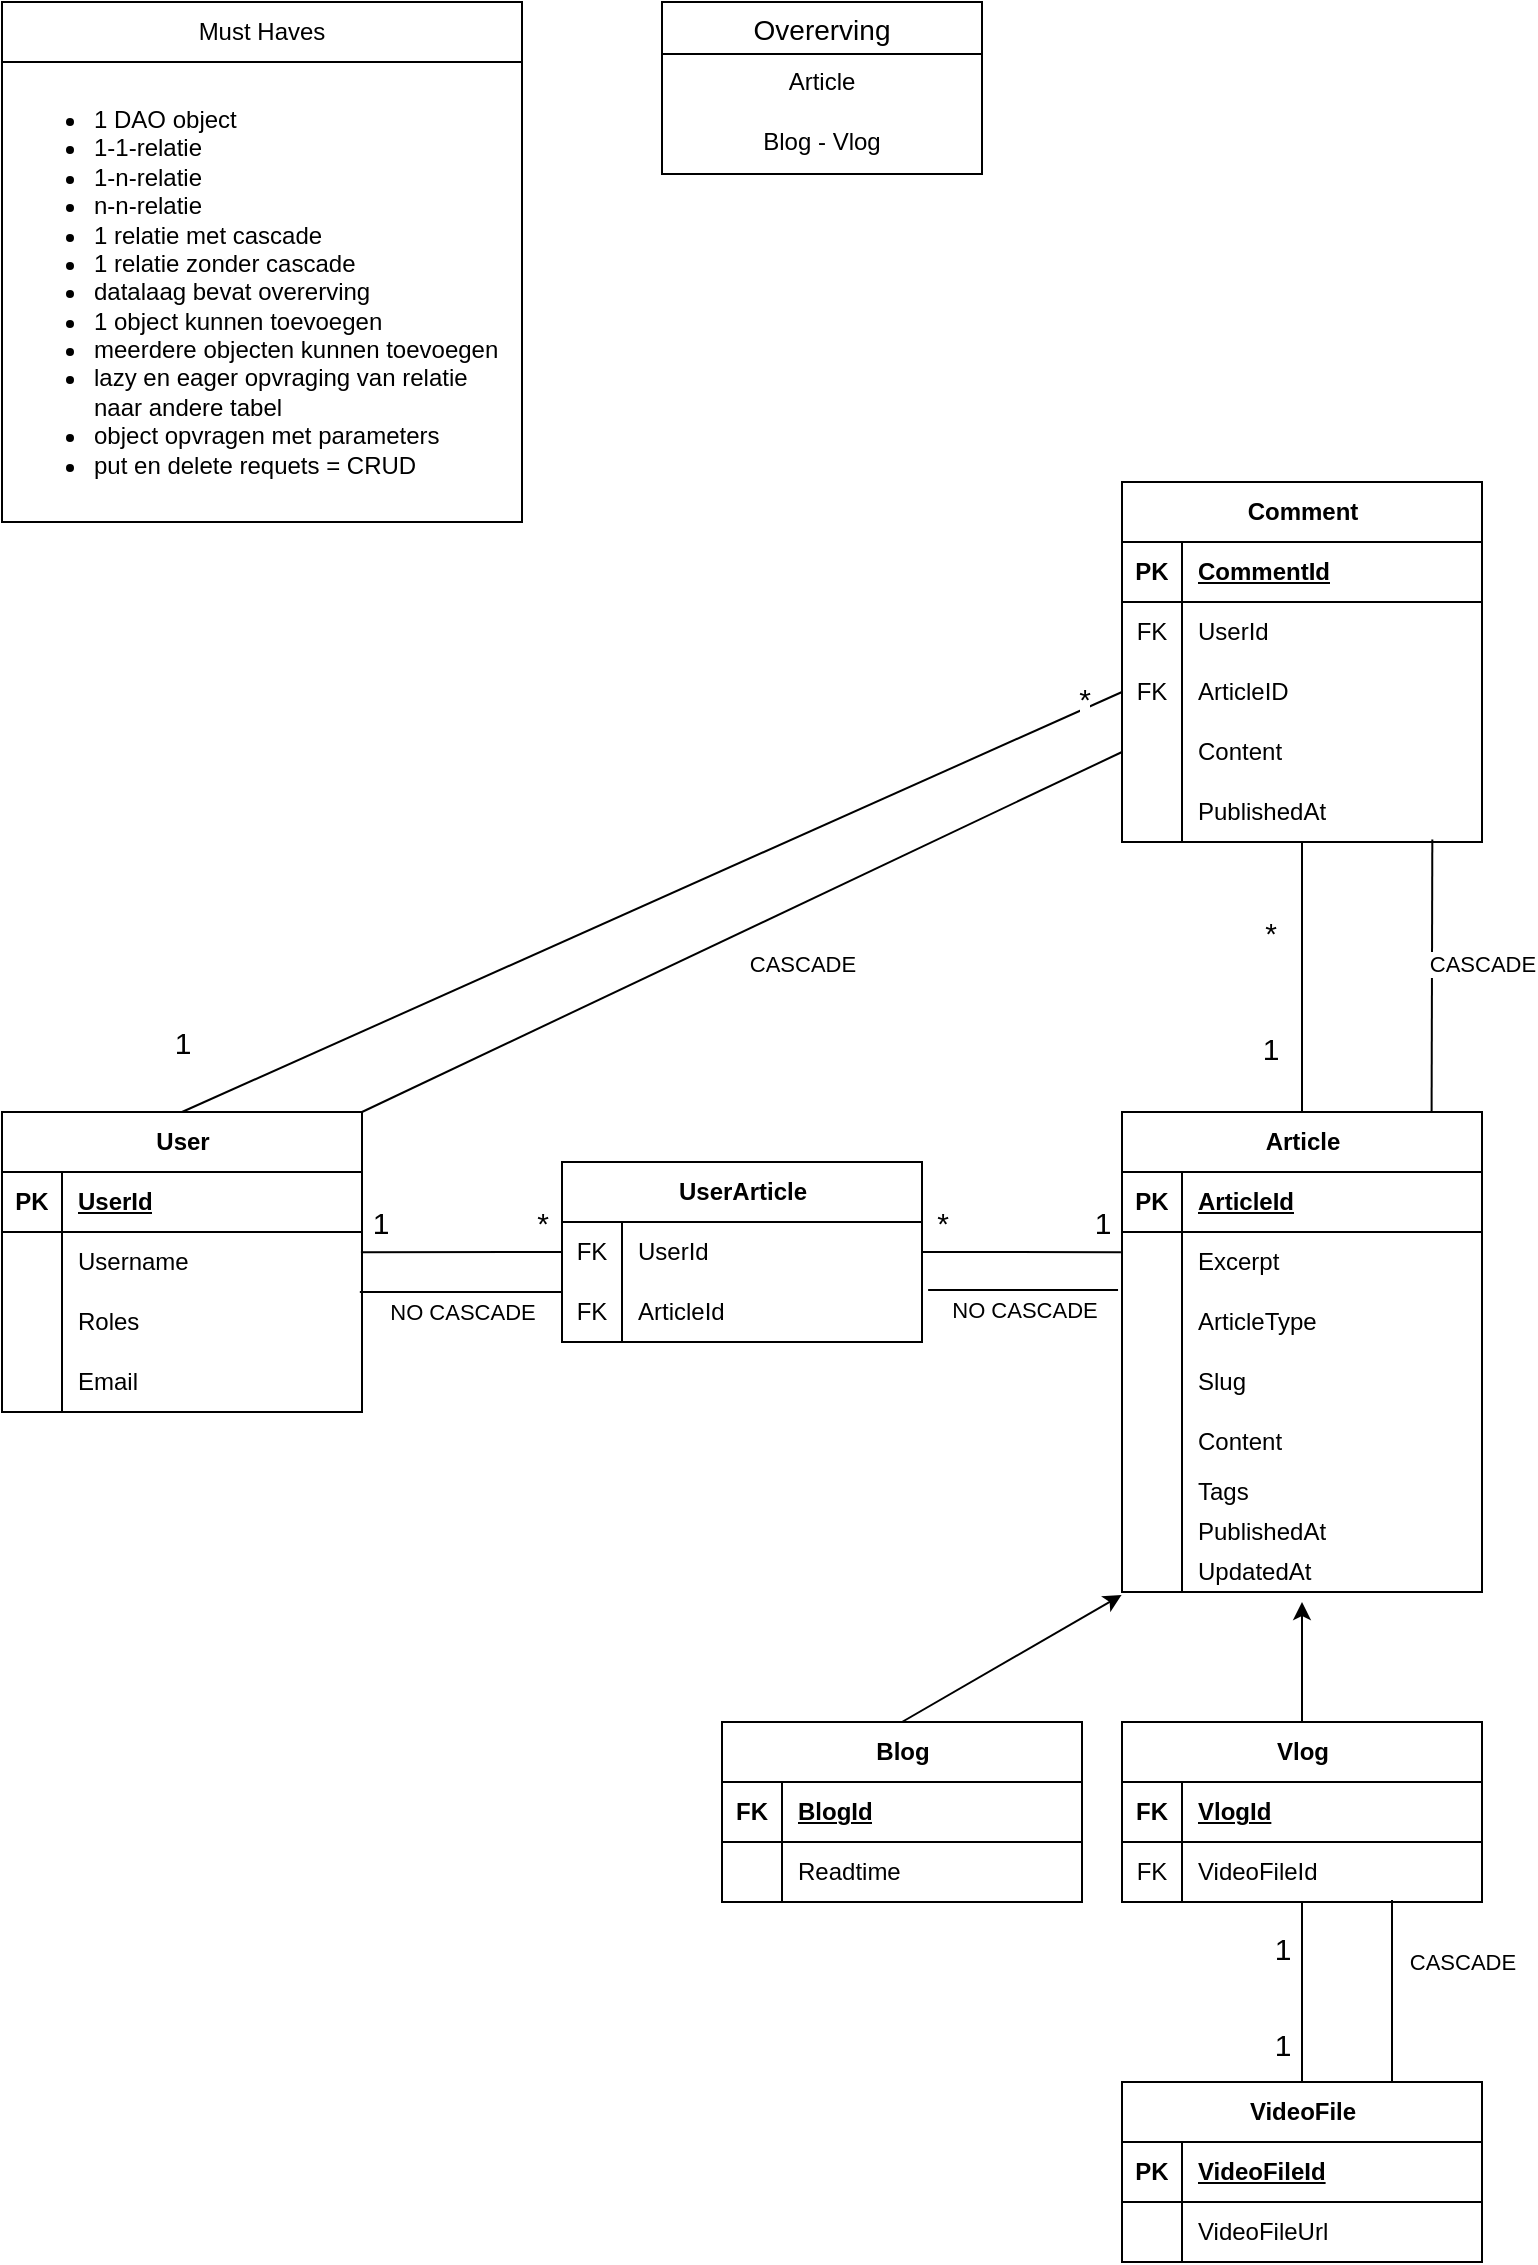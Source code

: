 <mxfile version="28.2.7">
  <diagram name="Pagina-1" id="FrHV1j1lEYsp9uSnaImv">
    <mxGraphModel dx="2253" dy="783" grid="1" gridSize="10" guides="1" tooltips="1" connect="1" arrows="1" fold="1" page="1" pageScale="1" pageWidth="827" pageHeight="1169" math="0" shadow="0">
      <root>
        <mxCell id="0" />
        <mxCell id="1" parent="0" />
        <mxCell id="vom8oS858PH_SKpavYt9-1" value="Must Haves" style="swimlane;fontStyle=0;childLayout=stackLayout;horizontal=1;startSize=30;horizontalStack=0;resizeParent=1;resizeParentMax=0;resizeLast=0;collapsible=1;marginBottom=0;whiteSpace=wrap;html=1;" parent="1" vertex="1">
          <mxGeometry x="-810" y="10" width="260" height="260" as="geometry" />
        </mxCell>
        <mxCell id="vom8oS858PH_SKpavYt9-2" value="&lt;ul&gt;&lt;li&gt;&lt;span style=&quot;color: light-dark(rgb(0, 0, 0), rgb(255, 255, 255)); background-color: transparent;&quot;&gt;1 DAO object&lt;/span&gt;&lt;/li&gt;&lt;li&gt;&lt;span style=&quot;color: light-dark(rgb(0, 0, 0), rgb(255, 255, 255)); background-color: transparent;&quot;&gt;1-1-relatie&lt;/span&gt;&lt;/li&gt;&lt;li&gt;&lt;span style=&quot;color: light-dark(rgb(0, 0, 0), rgb(255, 255, 255)); background-color: transparent;&quot;&gt;1-n-relatie&lt;/span&gt;&lt;/li&gt;&lt;li&gt;&lt;span style=&quot;color: light-dark(rgb(0, 0, 0), rgb(255, 255, 255)); background-color: transparent;&quot;&gt;n-n-relatie&lt;/span&gt;&lt;/li&gt;&lt;li&gt;&lt;span style=&quot;color: light-dark(rgb(0, 0, 0), rgb(255, 255, 255)); background-color: transparent;&quot;&gt;1 relatie met cascade&lt;/span&gt;&lt;/li&gt;&lt;li&gt;&lt;span style=&quot;color: light-dark(rgb(0, 0, 0), rgb(255, 255, 255)); background-color: transparent;&quot;&gt;1 relatie zonder cascade&lt;/span&gt;&lt;/li&gt;&lt;li&gt;&lt;span style=&quot;color: light-dark(rgb(0, 0, 0), rgb(255, 255, 255)); background-color: transparent;&quot;&gt;datalaag bevat overerving&lt;/span&gt;&lt;/li&gt;&lt;li&gt;&lt;span style=&quot;color: light-dark(rgb(0, 0, 0), rgb(255, 255, 255)); background-color: transparent;&quot;&gt;1 object kunnen toevoegen&lt;/span&gt;&lt;/li&gt;&lt;li&gt;&lt;span style=&quot;color: light-dark(rgb(0, 0, 0), rgb(255, 255, 255)); background-color: transparent;&quot;&gt;meerdere objecten kunnen toevoegen&lt;/span&gt;&lt;/li&gt;&lt;li&gt;&lt;span style=&quot;color: light-dark(rgb(0, 0, 0), rgb(255, 255, 255)); background-color: transparent;&quot;&gt;lazy en eager opvraging van relatie naar andere tabel&lt;/span&gt;&lt;/li&gt;&lt;li&gt;object opvragen met parameters&lt;/li&gt;&lt;li&gt;put en delete requets = CRUD&lt;/li&gt;&lt;/ul&gt;" style="text;strokeColor=none;fillColor=none;align=left;verticalAlign=middle;spacingLeft=4;spacingRight=4;overflow=hidden;points=[[0,0.5],[1,0.5]];portConstraint=eastwest;rotatable=0;whiteSpace=wrap;html=1;" parent="vom8oS858PH_SKpavYt9-1" vertex="1">
          <mxGeometry y="30" width="260" height="230" as="geometry" />
        </mxCell>
        <mxCell id="vom8oS858PH_SKpavYt9-5" value="Overerving" style="swimlane;fontStyle=0;childLayout=stackLayout;horizontal=1;startSize=26;horizontalStack=0;resizeParent=1;resizeParentMax=0;resizeLast=0;collapsible=1;marginBottom=0;align=center;fontSize=14;" parent="1" vertex="1">
          <mxGeometry x="-480" y="10" width="160" height="86" as="geometry" />
        </mxCell>
        <mxCell id="vom8oS858PH_SKpavYt9-6" value="Article" style="text;strokeColor=none;fillColor=none;spacingLeft=4;spacingRight=4;overflow=hidden;rotatable=0;points=[[0,0.5],[1,0.5]];portConstraint=eastwest;fontSize=12;whiteSpace=wrap;html=1;align=center;" parent="vom8oS858PH_SKpavYt9-5" vertex="1">
          <mxGeometry y="26" width="160" height="30" as="geometry" />
        </mxCell>
        <mxCell id="vom8oS858PH_SKpavYt9-7" value="Blog - Vlog" style="text;strokeColor=none;fillColor=none;spacingLeft=4;spacingRight=4;overflow=hidden;rotatable=0;points=[[0,0.5],[1,0.5]];portConstraint=eastwest;fontSize=12;whiteSpace=wrap;html=1;align=center;" parent="vom8oS858PH_SKpavYt9-5" vertex="1">
          <mxGeometry y="56" width="160" height="30" as="geometry" />
        </mxCell>
        <mxCell id="vom8oS858PH_SKpavYt9-9" value="User" style="shape=table;startSize=30;container=1;collapsible=1;childLayout=tableLayout;fixedRows=1;rowLines=0;fontStyle=1;align=center;resizeLast=1;html=1;" parent="1" vertex="1">
          <mxGeometry x="-810" y="565" width="180" height="150" as="geometry" />
        </mxCell>
        <mxCell id="vom8oS858PH_SKpavYt9-10" value="" style="shape=tableRow;horizontal=0;startSize=0;swimlaneHead=0;swimlaneBody=0;fillColor=none;collapsible=0;dropTarget=0;points=[[0,0.5],[1,0.5]];portConstraint=eastwest;top=0;left=0;right=0;bottom=1;" parent="vom8oS858PH_SKpavYt9-9" vertex="1">
          <mxGeometry y="30" width="180" height="30" as="geometry" />
        </mxCell>
        <mxCell id="vom8oS858PH_SKpavYt9-11" value="PK" style="shape=partialRectangle;connectable=0;fillColor=none;top=0;left=0;bottom=0;right=0;fontStyle=1;overflow=hidden;whiteSpace=wrap;html=1;" parent="vom8oS858PH_SKpavYt9-10" vertex="1">
          <mxGeometry width="30" height="30" as="geometry">
            <mxRectangle width="30" height="30" as="alternateBounds" />
          </mxGeometry>
        </mxCell>
        <mxCell id="vom8oS858PH_SKpavYt9-12" value="UserId" style="shape=partialRectangle;connectable=0;fillColor=none;top=0;left=0;bottom=0;right=0;align=left;spacingLeft=6;fontStyle=5;overflow=hidden;whiteSpace=wrap;html=1;" parent="vom8oS858PH_SKpavYt9-10" vertex="1">
          <mxGeometry x="30" width="150" height="30" as="geometry">
            <mxRectangle width="150" height="30" as="alternateBounds" />
          </mxGeometry>
        </mxCell>
        <mxCell id="vom8oS858PH_SKpavYt9-13" value="" style="shape=tableRow;horizontal=0;startSize=0;swimlaneHead=0;swimlaneBody=0;fillColor=none;collapsible=0;dropTarget=0;points=[[0,0.5],[1,0.5]];portConstraint=eastwest;top=0;left=0;right=0;bottom=0;" parent="vom8oS858PH_SKpavYt9-9" vertex="1">
          <mxGeometry y="60" width="180" height="30" as="geometry" />
        </mxCell>
        <mxCell id="vom8oS858PH_SKpavYt9-14" value="" style="shape=partialRectangle;connectable=0;fillColor=none;top=0;left=0;bottom=0;right=0;editable=1;overflow=hidden;whiteSpace=wrap;html=1;" parent="vom8oS858PH_SKpavYt9-13" vertex="1">
          <mxGeometry width="30" height="30" as="geometry">
            <mxRectangle width="30" height="30" as="alternateBounds" />
          </mxGeometry>
        </mxCell>
        <mxCell id="vom8oS858PH_SKpavYt9-15" value="Username" style="shape=partialRectangle;connectable=0;fillColor=none;top=0;left=0;bottom=0;right=0;align=left;spacingLeft=6;overflow=hidden;whiteSpace=wrap;html=1;" parent="vom8oS858PH_SKpavYt9-13" vertex="1">
          <mxGeometry x="30" width="150" height="30" as="geometry">
            <mxRectangle width="150" height="30" as="alternateBounds" />
          </mxGeometry>
        </mxCell>
        <mxCell id="vom8oS858PH_SKpavYt9-16" value="" style="shape=tableRow;horizontal=0;startSize=0;swimlaneHead=0;swimlaneBody=0;fillColor=none;collapsible=0;dropTarget=0;points=[[0,0.5],[1,0.5]];portConstraint=eastwest;top=0;left=0;right=0;bottom=0;" parent="vom8oS858PH_SKpavYt9-9" vertex="1">
          <mxGeometry y="90" width="180" height="30" as="geometry" />
        </mxCell>
        <mxCell id="vom8oS858PH_SKpavYt9-17" value="" style="shape=partialRectangle;connectable=0;fillColor=none;top=0;left=0;bottom=0;right=0;editable=1;overflow=hidden;whiteSpace=wrap;html=1;" parent="vom8oS858PH_SKpavYt9-16" vertex="1">
          <mxGeometry width="30" height="30" as="geometry">
            <mxRectangle width="30" height="30" as="alternateBounds" />
          </mxGeometry>
        </mxCell>
        <mxCell id="vom8oS858PH_SKpavYt9-18" value="Roles" style="shape=partialRectangle;connectable=0;fillColor=none;top=0;left=0;bottom=0;right=0;align=left;spacingLeft=6;overflow=hidden;whiteSpace=wrap;html=1;" parent="vom8oS858PH_SKpavYt9-16" vertex="1">
          <mxGeometry x="30" width="150" height="30" as="geometry">
            <mxRectangle width="150" height="30" as="alternateBounds" />
          </mxGeometry>
        </mxCell>
        <mxCell id="vom8oS858PH_SKpavYt9-19" value="" style="shape=tableRow;horizontal=0;startSize=0;swimlaneHead=0;swimlaneBody=0;fillColor=none;collapsible=0;dropTarget=0;points=[[0,0.5],[1,0.5]];portConstraint=eastwest;top=0;left=0;right=0;bottom=0;" parent="vom8oS858PH_SKpavYt9-9" vertex="1">
          <mxGeometry y="120" width="180" height="30" as="geometry" />
        </mxCell>
        <mxCell id="vom8oS858PH_SKpavYt9-20" value="" style="shape=partialRectangle;connectable=0;fillColor=none;top=0;left=0;bottom=0;right=0;editable=1;overflow=hidden;whiteSpace=wrap;html=1;" parent="vom8oS858PH_SKpavYt9-19" vertex="1">
          <mxGeometry width="30" height="30" as="geometry">
            <mxRectangle width="30" height="30" as="alternateBounds" />
          </mxGeometry>
        </mxCell>
        <mxCell id="vom8oS858PH_SKpavYt9-21" value="Email" style="shape=partialRectangle;connectable=0;fillColor=none;top=0;left=0;bottom=0;right=0;align=left;spacingLeft=6;overflow=hidden;whiteSpace=wrap;html=1;" parent="vom8oS858PH_SKpavYt9-19" vertex="1">
          <mxGeometry x="30" width="150" height="30" as="geometry">
            <mxRectangle width="150" height="30" as="alternateBounds" />
          </mxGeometry>
        </mxCell>
        <mxCell id="vom8oS858PH_SKpavYt9-22" value="Article" style="shape=table;startSize=30;container=1;collapsible=1;childLayout=tableLayout;fixedRows=1;rowLines=0;fontStyle=1;align=center;resizeLast=1;html=1;" parent="1" vertex="1">
          <mxGeometry x="-250" y="565" width="180" height="240" as="geometry" />
        </mxCell>
        <mxCell id="vom8oS858PH_SKpavYt9-23" value="" style="shape=tableRow;horizontal=0;startSize=0;swimlaneHead=0;swimlaneBody=0;fillColor=none;collapsible=0;dropTarget=0;points=[[0,0.5],[1,0.5]];portConstraint=eastwest;top=0;left=0;right=0;bottom=1;" parent="vom8oS858PH_SKpavYt9-22" vertex="1">
          <mxGeometry y="30" width="180" height="30" as="geometry" />
        </mxCell>
        <mxCell id="vom8oS858PH_SKpavYt9-24" value="PK" style="shape=partialRectangle;connectable=0;fillColor=none;top=0;left=0;bottom=0;right=0;fontStyle=1;overflow=hidden;whiteSpace=wrap;html=1;" parent="vom8oS858PH_SKpavYt9-23" vertex="1">
          <mxGeometry width="30" height="30" as="geometry">
            <mxRectangle width="30" height="30" as="alternateBounds" />
          </mxGeometry>
        </mxCell>
        <mxCell id="vom8oS858PH_SKpavYt9-25" value="ArticleId" style="shape=partialRectangle;connectable=0;fillColor=none;top=0;left=0;bottom=0;right=0;align=left;spacingLeft=6;fontStyle=5;overflow=hidden;whiteSpace=wrap;html=1;" parent="vom8oS858PH_SKpavYt9-23" vertex="1">
          <mxGeometry x="30" width="150" height="30" as="geometry">
            <mxRectangle width="150" height="30" as="alternateBounds" />
          </mxGeometry>
        </mxCell>
        <mxCell id="vom8oS858PH_SKpavYt9-26" value="" style="shape=tableRow;horizontal=0;startSize=0;swimlaneHead=0;swimlaneBody=0;fillColor=none;collapsible=0;dropTarget=0;points=[[0,0.5],[1,0.5]];portConstraint=eastwest;top=0;left=0;right=0;bottom=0;" parent="vom8oS858PH_SKpavYt9-22" vertex="1">
          <mxGeometry y="60" width="180" height="30" as="geometry" />
        </mxCell>
        <mxCell id="vom8oS858PH_SKpavYt9-27" value="" style="shape=partialRectangle;connectable=0;fillColor=none;top=0;left=0;bottom=0;right=0;editable=1;overflow=hidden;whiteSpace=wrap;html=1;" parent="vom8oS858PH_SKpavYt9-26" vertex="1">
          <mxGeometry width="30" height="30" as="geometry">
            <mxRectangle width="30" height="30" as="alternateBounds" />
          </mxGeometry>
        </mxCell>
        <mxCell id="vom8oS858PH_SKpavYt9-28" value="Excerpt" style="shape=partialRectangle;connectable=0;fillColor=none;top=0;left=0;bottom=0;right=0;align=left;spacingLeft=6;overflow=hidden;whiteSpace=wrap;html=1;" parent="vom8oS858PH_SKpavYt9-26" vertex="1">
          <mxGeometry x="30" width="150" height="30" as="geometry">
            <mxRectangle width="150" height="30" as="alternateBounds" />
          </mxGeometry>
        </mxCell>
        <mxCell id="TqvHdqRGax93BlLlfL7A-35" value="" style="shape=tableRow;horizontal=0;startSize=0;swimlaneHead=0;swimlaneBody=0;fillColor=none;collapsible=0;dropTarget=0;points=[[0,0.5],[1,0.5]];portConstraint=eastwest;top=0;left=0;right=0;bottom=0;" vertex="1" parent="vom8oS858PH_SKpavYt9-22">
          <mxGeometry y="90" width="180" height="30" as="geometry" />
        </mxCell>
        <mxCell id="TqvHdqRGax93BlLlfL7A-36" value="" style="shape=partialRectangle;connectable=0;fillColor=none;top=0;left=0;bottom=0;right=0;editable=1;overflow=hidden;whiteSpace=wrap;html=1;" vertex="1" parent="TqvHdqRGax93BlLlfL7A-35">
          <mxGeometry width="30" height="30" as="geometry">
            <mxRectangle width="30" height="30" as="alternateBounds" />
          </mxGeometry>
        </mxCell>
        <mxCell id="TqvHdqRGax93BlLlfL7A-37" value="ArticleType" style="shape=partialRectangle;connectable=0;fillColor=none;top=0;left=0;bottom=0;right=0;align=left;spacingLeft=6;overflow=hidden;whiteSpace=wrap;html=1;" vertex="1" parent="TqvHdqRGax93BlLlfL7A-35">
          <mxGeometry x="30" width="150" height="30" as="geometry">
            <mxRectangle width="150" height="30" as="alternateBounds" />
          </mxGeometry>
        </mxCell>
        <mxCell id="TqvHdqRGax93BlLlfL7A-7" value="" style="shape=tableRow;horizontal=0;startSize=0;swimlaneHead=0;swimlaneBody=0;fillColor=none;collapsible=0;dropTarget=0;points=[[0,0.5],[1,0.5]];portConstraint=eastwest;top=0;left=0;right=0;bottom=0;" vertex="1" parent="vom8oS858PH_SKpavYt9-22">
          <mxGeometry y="120" width="180" height="30" as="geometry" />
        </mxCell>
        <mxCell id="TqvHdqRGax93BlLlfL7A-8" value="" style="shape=partialRectangle;connectable=0;fillColor=none;top=0;left=0;bottom=0;right=0;editable=1;overflow=hidden;whiteSpace=wrap;html=1;" vertex="1" parent="TqvHdqRGax93BlLlfL7A-7">
          <mxGeometry width="30" height="30" as="geometry">
            <mxRectangle width="30" height="30" as="alternateBounds" />
          </mxGeometry>
        </mxCell>
        <mxCell id="TqvHdqRGax93BlLlfL7A-9" value="Slug" style="shape=partialRectangle;connectable=0;fillColor=none;top=0;left=0;bottom=0;right=0;align=left;spacingLeft=6;overflow=hidden;whiteSpace=wrap;html=1;" vertex="1" parent="TqvHdqRGax93BlLlfL7A-7">
          <mxGeometry x="30" width="150" height="30" as="geometry">
            <mxRectangle width="150" height="30" as="alternateBounds" />
          </mxGeometry>
        </mxCell>
        <mxCell id="vom8oS858PH_SKpavYt9-29" value="" style="shape=tableRow;horizontal=0;startSize=0;swimlaneHead=0;swimlaneBody=0;fillColor=none;collapsible=0;dropTarget=0;points=[[0,0.5],[1,0.5]];portConstraint=eastwest;top=0;left=0;right=0;bottom=0;" parent="vom8oS858PH_SKpavYt9-22" vertex="1">
          <mxGeometry y="150" width="180" height="30" as="geometry" />
        </mxCell>
        <mxCell id="vom8oS858PH_SKpavYt9-30" value="" style="shape=partialRectangle;connectable=0;fillColor=none;top=0;left=0;bottom=0;right=0;editable=1;overflow=hidden;whiteSpace=wrap;html=1;" parent="vom8oS858PH_SKpavYt9-29" vertex="1">
          <mxGeometry width="30" height="30" as="geometry">
            <mxRectangle width="30" height="30" as="alternateBounds" />
          </mxGeometry>
        </mxCell>
        <mxCell id="vom8oS858PH_SKpavYt9-31" value="Content" style="shape=partialRectangle;connectable=0;fillColor=none;top=0;left=0;bottom=0;right=0;align=left;spacingLeft=6;overflow=hidden;whiteSpace=wrap;html=1;" parent="vom8oS858PH_SKpavYt9-29" vertex="1">
          <mxGeometry x="30" width="150" height="30" as="geometry">
            <mxRectangle width="150" height="30" as="alternateBounds" />
          </mxGeometry>
        </mxCell>
        <mxCell id="vom8oS858PH_SKpavYt9-32" value="" style="shape=tableRow;horizontal=0;startSize=0;swimlaneHead=0;swimlaneBody=0;fillColor=none;collapsible=0;dropTarget=0;points=[[0,0.5],[1,0.5]];portConstraint=eastwest;top=0;left=0;right=0;bottom=0;" parent="vom8oS858PH_SKpavYt9-22" vertex="1">
          <mxGeometry y="180" width="180" height="20" as="geometry" />
        </mxCell>
        <mxCell id="vom8oS858PH_SKpavYt9-33" value="" style="shape=partialRectangle;connectable=0;fillColor=none;top=0;left=0;bottom=0;right=0;editable=1;overflow=hidden;whiteSpace=wrap;html=1;" parent="vom8oS858PH_SKpavYt9-32" vertex="1">
          <mxGeometry width="30" height="20" as="geometry">
            <mxRectangle width="30" height="20" as="alternateBounds" />
          </mxGeometry>
        </mxCell>
        <mxCell id="vom8oS858PH_SKpavYt9-34" value="Tags" style="shape=partialRectangle;connectable=0;fillColor=none;top=0;left=0;bottom=0;right=0;align=left;spacingLeft=6;overflow=hidden;whiteSpace=wrap;html=1;" parent="vom8oS858PH_SKpavYt9-32" vertex="1">
          <mxGeometry x="30" width="150" height="20" as="geometry">
            <mxRectangle width="150" height="20" as="alternateBounds" />
          </mxGeometry>
        </mxCell>
        <mxCell id="TqvHdqRGax93BlLlfL7A-1" value="" style="shape=tableRow;horizontal=0;startSize=0;swimlaneHead=0;swimlaneBody=0;fillColor=none;collapsible=0;dropTarget=0;points=[[0,0.5],[1,0.5]];portConstraint=eastwest;top=0;left=0;right=0;bottom=0;" vertex="1" parent="vom8oS858PH_SKpavYt9-22">
          <mxGeometry y="200" width="180" height="20" as="geometry" />
        </mxCell>
        <mxCell id="TqvHdqRGax93BlLlfL7A-2" value="" style="shape=partialRectangle;connectable=0;fillColor=none;top=0;left=0;bottom=0;right=0;editable=1;overflow=hidden;whiteSpace=wrap;html=1;" vertex="1" parent="TqvHdqRGax93BlLlfL7A-1">
          <mxGeometry width="30" height="20" as="geometry">
            <mxRectangle width="30" height="20" as="alternateBounds" />
          </mxGeometry>
        </mxCell>
        <mxCell id="TqvHdqRGax93BlLlfL7A-3" value="PublishedAt" style="shape=partialRectangle;connectable=0;fillColor=none;top=0;left=0;bottom=0;right=0;align=left;spacingLeft=6;overflow=hidden;whiteSpace=wrap;html=1;" vertex="1" parent="TqvHdqRGax93BlLlfL7A-1">
          <mxGeometry x="30" width="150" height="20" as="geometry">
            <mxRectangle width="150" height="20" as="alternateBounds" />
          </mxGeometry>
        </mxCell>
        <mxCell id="TqvHdqRGax93BlLlfL7A-4" value="" style="shape=tableRow;horizontal=0;startSize=0;swimlaneHead=0;swimlaneBody=0;fillColor=none;collapsible=0;dropTarget=0;points=[[0,0.5],[1,0.5]];portConstraint=eastwest;top=0;left=0;right=0;bottom=0;" vertex="1" parent="vom8oS858PH_SKpavYt9-22">
          <mxGeometry y="220" width="180" height="20" as="geometry" />
        </mxCell>
        <mxCell id="TqvHdqRGax93BlLlfL7A-5" value="" style="shape=partialRectangle;connectable=0;fillColor=none;top=0;left=0;bottom=0;right=0;editable=1;overflow=hidden;whiteSpace=wrap;html=1;" vertex="1" parent="TqvHdqRGax93BlLlfL7A-4">
          <mxGeometry width="30" height="20" as="geometry">
            <mxRectangle width="30" height="20" as="alternateBounds" />
          </mxGeometry>
        </mxCell>
        <mxCell id="TqvHdqRGax93BlLlfL7A-6" value="UpdatedAt" style="shape=partialRectangle;connectable=0;fillColor=none;top=0;left=0;bottom=0;right=0;align=left;spacingLeft=6;overflow=hidden;whiteSpace=wrap;html=1;" vertex="1" parent="TqvHdqRGax93BlLlfL7A-4">
          <mxGeometry x="30" width="150" height="20" as="geometry">
            <mxRectangle width="150" height="20" as="alternateBounds" />
          </mxGeometry>
        </mxCell>
        <mxCell id="vom8oS858PH_SKpavYt9-35" value="Blog" style="shape=table;startSize=30;container=1;collapsible=1;childLayout=tableLayout;fixedRows=1;rowLines=0;fontStyle=1;align=center;resizeLast=1;html=1;" parent="1" vertex="1">
          <mxGeometry x="-450" y="870" width="180" height="90" as="geometry" />
        </mxCell>
        <mxCell id="vom8oS858PH_SKpavYt9-36" value="" style="shape=tableRow;horizontal=0;startSize=0;swimlaneHead=0;swimlaneBody=0;fillColor=none;collapsible=0;dropTarget=0;points=[[0,0.5],[1,0.5]];portConstraint=eastwest;top=0;left=0;right=0;bottom=1;" parent="vom8oS858PH_SKpavYt9-35" vertex="1">
          <mxGeometry y="30" width="180" height="30" as="geometry" />
        </mxCell>
        <mxCell id="vom8oS858PH_SKpavYt9-37" value="FK" style="shape=partialRectangle;connectable=0;fillColor=none;top=0;left=0;bottom=0;right=0;fontStyle=1;overflow=hidden;whiteSpace=wrap;html=1;" parent="vom8oS858PH_SKpavYt9-36" vertex="1">
          <mxGeometry width="30" height="30" as="geometry">
            <mxRectangle width="30" height="30" as="alternateBounds" />
          </mxGeometry>
        </mxCell>
        <mxCell id="vom8oS858PH_SKpavYt9-38" value="BlogId" style="shape=partialRectangle;connectable=0;fillColor=none;top=0;left=0;bottom=0;right=0;align=left;spacingLeft=6;fontStyle=5;overflow=hidden;whiteSpace=wrap;html=1;" parent="vom8oS858PH_SKpavYt9-36" vertex="1">
          <mxGeometry x="30" width="150" height="30" as="geometry">
            <mxRectangle width="150" height="30" as="alternateBounds" />
          </mxGeometry>
        </mxCell>
        <mxCell id="vom8oS858PH_SKpavYt9-39" value="" style="shape=tableRow;horizontal=0;startSize=0;swimlaneHead=0;swimlaneBody=0;fillColor=none;collapsible=0;dropTarget=0;points=[[0,0.5],[1,0.5]];portConstraint=eastwest;top=0;left=0;right=0;bottom=0;" parent="vom8oS858PH_SKpavYt9-35" vertex="1">
          <mxGeometry y="60" width="180" height="30" as="geometry" />
        </mxCell>
        <mxCell id="vom8oS858PH_SKpavYt9-40" value="" style="shape=partialRectangle;connectable=0;fillColor=none;top=0;left=0;bottom=0;right=0;editable=1;overflow=hidden;whiteSpace=wrap;html=1;" parent="vom8oS858PH_SKpavYt9-39" vertex="1">
          <mxGeometry width="30" height="30" as="geometry">
            <mxRectangle width="30" height="30" as="alternateBounds" />
          </mxGeometry>
        </mxCell>
        <mxCell id="vom8oS858PH_SKpavYt9-41" value="Readtime" style="shape=partialRectangle;connectable=0;fillColor=none;top=0;left=0;bottom=0;right=0;align=left;spacingLeft=6;overflow=hidden;whiteSpace=wrap;html=1;" parent="vom8oS858PH_SKpavYt9-39" vertex="1">
          <mxGeometry x="30" width="150" height="30" as="geometry">
            <mxRectangle width="150" height="30" as="alternateBounds" />
          </mxGeometry>
        </mxCell>
        <mxCell id="vom8oS858PH_SKpavYt9-48" value="Vlog" style="shape=table;startSize=30;container=1;collapsible=1;childLayout=tableLayout;fixedRows=1;rowLines=0;fontStyle=1;align=center;resizeLast=1;html=1;" parent="1" vertex="1">
          <mxGeometry x="-250" y="870" width="180" height="90" as="geometry" />
        </mxCell>
        <mxCell id="vom8oS858PH_SKpavYt9-49" value="" style="shape=tableRow;horizontal=0;startSize=0;swimlaneHead=0;swimlaneBody=0;fillColor=none;collapsible=0;dropTarget=0;points=[[0,0.5],[1,0.5]];portConstraint=eastwest;top=0;left=0;right=0;bottom=1;" parent="vom8oS858PH_SKpavYt9-48" vertex="1">
          <mxGeometry y="30" width="180" height="30" as="geometry" />
        </mxCell>
        <mxCell id="vom8oS858PH_SKpavYt9-50" value="FK" style="shape=partialRectangle;connectable=0;fillColor=none;top=0;left=0;bottom=0;right=0;fontStyle=1;overflow=hidden;whiteSpace=wrap;html=1;" parent="vom8oS858PH_SKpavYt9-49" vertex="1">
          <mxGeometry width="30" height="30" as="geometry">
            <mxRectangle width="30" height="30" as="alternateBounds" />
          </mxGeometry>
        </mxCell>
        <mxCell id="vom8oS858PH_SKpavYt9-51" value="VlogId" style="shape=partialRectangle;connectable=0;fillColor=none;top=0;left=0;bottom=0;right=0;align=left;spacingLeft=6;fontStyle=5;overflow=hidden;whiteSpace=wrap;html=1;" parent="vom8oS858PH_SKpavYt9-49" vertex="1">
          <mxGeometry x="30" width="150" height="30" as="geometry">
            <mxRectangle width="150" height="30" as="alternateBounds" />
          </mxGeometry>
        </mxCell>
        <mxCell id="vom8oS858PH_SKpavYt9-52" value="" style="shape=tableRow;horizontal=0;startSize=0;swimlaneHead=0;swimlaneBody=0;fillColor=none;collapsible=0;dropTarget=0;points=[[0,0.5],[1,0.5]];portConstraint=eastwest;top=0;left=0;right=0;bottom=0;" parent="vom8oS858PH_SKpavYt9-48" vertex="1">
          <mxGeometry y="60" width="180" height="30" as="geometry" />
        </mxCell>
        <mxCell id="vom8oS858PH_SKpavYt9-53" value="FK" style="shape=partialRectangle;connectable=0;fillColor=none;top=0;left=0;bottom=0;right=0;editable=1;overflow=hidden;whiteSpace=wrap;html=1;" parent="vom8oS858PH_SKpavYt9-52" vertex="1">
          <mxGeometry width="30" height="30" as="geometry">
            <mxRectangle width="30" height="30" as="alternateBounds" />
          </mxGeometry>
        </mxCell>
        <mxCell id="vom8oS858PH_SKpavYt9-54" value="VideoFileId" style="shape=partialRectangle;connectable=0;fillColor=none;top=0;left=0;bottom=0;right=0;align=left;spacingLeft=6;overflow=hidden;whiteSpace=wrap;html=1;" parent="vom8oS858PH_SKpavYt9-52" vertex="1">
          <mxGeometry x="30" width="150" height="30" as="geometry">
            <mxRectangle width="150" height="30" as="alternateBounds" />
          </mxGeometry>
        </mxCell>
        <mxCell id="vom8oS858PH_SKpavYt9-66" value="Comment" style="shape=table;startSize=30;container=1;collapsible=1;childLayout=tableLayout;fixedRows=1;rowLines=0;fontStyle=1;align=center;resizeLast=1;html=1;" parent="1" vertex="1">
          <mxGeometry x="-250" y="250" width="180" height="180" as="geometry" />
        </mxCell>
        <mxCell id="vom8oS858PH_SKpavYt9-67" value="" style="shape=tableRow;horizontal=0;startSize=0;swimlaneHead=0;swimlaneBody=0;fillColor=none;collapsible=0;dropTarget=0;points=[[0,0.5],[1,0.5]];portConstraint=eastwest;top=0;left=0;right=0;bottom=1;" parent="vom8oS858PH_SKpavYt9-66" vertex="1">
          <mxGeometry y="30" width="180" height="30" as="geometry" />
        </mxCell>
        <mxCell id="vom8oS858PH_SKpavYt9-68" value="PK" style="shape=partialRectangle;connectable=0;fillColor=none;top=0;left=0;bottom=0;right=0;fontStyle=1;overflow=hidden;whiteSpace=wrap;html=1;" parent="vom8oS858PH_SKpavYt9-67" vertex="1">
          <mxGeometry width="30" height="30" as="geometry">
            <mxRectangle width="30" height="30" as="alternateBounds" />
          </mxGeometry>
        </mxCell>
        <mxCell id="vom8oS858PH_SKpavYt9-69" value="CommentId" style="shape=partialRectangle;connectable=0;fillColor=none;top=0;left=0;bottom=0;right=0;align=left;spacingLeft=6;fontStyle=5;overflow=hidden;whiteSpace=wrap;html=1;" parent="vom8oS858PH_SKpavYt9-67" vertex="1">
          <mxGeometry x="30" width="150" height="30" as="geometry">
            <mxRectangle width="150" height="30" as="alternateBounds" />
          </mxGeometry>
        </mxCell>
        <mxCell id="vom8oS858PH_SKpavYt9-70" value="" style="shape=tableRow;horizontal=0;startSize=0;swimlaneHead=0;swimlaneBody=0;fillColor=none;collapsible=0;dropTarget=0;points=[[0,0.5],[1,0.5]];portConstraint=eastwest;top=0;left=0;right=0;bottom=0;" parent="vom8oS858PH_SKpavYt9-66" vertex="1">
          <mxGeometry y="60" width="180" height="30" as="geometry" />
        </mxCell>
        <mxCell id="vom8oS858PH_SKpavYt9-71" value="FK" style="shape=partialRectangle;connectable=0;fillColor=none;top=0;left=0;bottom=0;right=0;editable=1;overflow=hidden;whiteSpace=wrap;html=1;" parent="vom8oS858PH_SKpavYt9-70" vertex="1">
          <mxGeometry width="30" height="30" as="geometry">
            <mxRectangle width="30" height="30" as="alternateBounds" />
          </mxGeometry>
        </mxCell>
        <mxCell id="vom8oS858PH_SKpavYt9-72" value="UserId" style="shape=partialRectangle;connectable=0;fillColor=none;top=0;left=0;bottom=0;right=0;align=left;spacingLeft=6;overflow=hidden;whiteSpace=wrap;html=1;" parent="vom8oS858PH_SKpavYt9-70" vertex="1">
          <mxGeometry x="30" width="150" height="30" as="geometry">
            <mxRectangle width="150" height="30" as="alternateBounds" />
          </mxGeometry>
        </mxCell>
        <mxCell id="vom8oS858PH_SKpavYt9-73" value="" style="shape=tableRow;horizontal=0;startSize=0;swimlaneHead=0;swimlaneBody=0;fillColor=none;collapsible=0;dropTarget=0;points=[[0,0.5],[1,0.5]];portConstraint=eastwest;top=0;left=0;right=0;bottom=0;" parent="vom8oS858PH_SKpavYt9-66" vertex="1">
          <mxGeometry y="90" width="180" height="30" as="geometry" />
        </mxCell>
        <mxCell id="vom8oS858PH_SKpavYt9-74" value="FK" style="shape=partialRectangle;connectable=0;fillColor=none;top=0;left=0;bottom=0;right=0;editable=1;overflow=hidden;whiteSpace=wrap;html=1;" parent="vom8oS858PH_SKpavYt9-73" vertex="1">
          <mxGeometry width="30" height="30" as="geometry">
            <mxRectangle width="30" height="30" as="alternateBounds" />
          </mxGeometry>
        </mxCell>
        <mxCell id="vom8oS858PH_SKpavYt9-75" value="ArticleID" style="shape=partialRectangle;connectable=0;fillColor=none;top=0;left=0;bottom=0;right=0;align=left;spacingLeft=6;overflow=hidden;whiteSpace=wrap;html=1;" parent="vom8oS858PH_SKpavYt9-73" vertex="1">
          <mxGeometry x="30" width="150" height="30" as="geometry">
            <mxRectangle width="150" height="30" as="alternateBounds" />
          </mxGeometry>
        </mxCell>
        <mxCell id="vom8oS858PH_SKpavYt9-76" value="" style="shape=tableRow;horizontal=0;startSize=0;swimlaneHead=0;swimlaneBody=0;fillColor=none;collapsible=0;dropTarget=0;points=[[0,0.5],[1,0.5]];portConstraint=eastwest;top=0;left=0;right=0;bottom=0;" parent="vom8oS858PH_SKpavYt9-66" vertex="1">
          <mxGeometry y="120" width="180" height="30" as="geometry" />
        </mxCell>
        <mxCell id="vom8oS858PH_SKpavYt9-77" value="" style="shape=partialRectangle;connectable=0;fillColor=none;top=0;left=0;bottom=0;right=0;editable=1;overflow=hidden;whiteSpace=wrap;html=1;" parent="vom8oS858PH_SKpavYt9-76" vertex="1">
          <mxGeometry width="30" height="30" as="geometry">
            <mxRectangle width="30" height="30" as="alternateBounds" />
          </mxGeometry>
        </mxCell>
        <mxCell id="vom8oS858PH_SKpavYt9-78" value="Content" style="shape=partialRectangle;connectable=0;fillColor=none;top=0;left=0;bottom=0;right=0;align=left;spacingLeft=6;overflow=hidden;whiteSpace=wrap;html=1;" parent="vom8oS858PH_SKpavYt9-76" vertex="1">
          <mxGeometry x="30" width="150" height="30" as="geometry">
            <mxRectangle width="150" height="30" as="alternateBounds" />
          </mxGeometry>
        </mxCell>
        <mxCell id="TqvHdqRGax93BlLlfL7A-38" value="" style="shape=tableRow;horizontal=0;startSize=0;swimlaneHead=0;swimlaneBody=0;fillColor=none;collapsible=0;dropTarget=0;points=[[0,0.5],[1,0.5]];portConstraint=eastwest;top=0;left=0;right=0;bottom=0;" vertex="1" parent="vom8oS858PH_SKpavYt9-66">
          <mxGeometry y="150" width="180" height="30" as="geometry" />
        </mxCell>
        <mxCell id="TqvHdqRGax93BlLlfL7A-39" value="" style="shape=partialRectangle;connectable=0;fillColor=none;top=0;left=0;bottom=0;right=0;editable=1;overflow=hidden;whiteSpace=wrap;html=1;" vertex="1" parent="TqvHdqRGax93BlLlfL7A-38">
          <mxGeometry width="30" height="30" as="geometry">
            <mxRectangle width="30" height="30" as="alternateBounds" />
          </mxGeometry>
        </mxCell>
        <mxCell id="TqvHdqRGax93BlLlfL7A-40" value="PublishedAt" style="shape=partialRectangle;connectable=0;fillColor=none;top=0;left=0;bottom=0;right=0;align=left;spacingLeft=6;overflow=hidden;whiteSpace=wrap;html=1;" vertex="1" parent="TqvHdqRGax93BlLlfL7A-38">
          <mxGeometry x="30" width="150" height="30" as="geometry">
            <mxRectangle width="150" height="30" as="alternateBounds" />
          </mxGeometry>
        </mxCell>
        <mxCell id="vom8oS858PH_SKpavYt9-81" value="" style="endArrow=none;html=1;rounded=0;entryX=0.5;entryY=1;entryDx=0;entryDy=0;exitX=0.5;exitY=0;exitDx=0;exitDy=0;" parent="1" source="vom8oS858PH_SKpavYt9-22" target="vom8oS858PH_SKpavYt9-66" edge="1">
          <mxGeometry width="50" height="50" relative="1" as="geometry">
            <mxPoint x="-250" y="625" as="sourcePoint" />
            <mxPoint x="-400" y="635" as="targetPoint" />
          </mxGeometry>
        </mxCell>
        <mxCell id="vom8oS858PH_SKpavYt9-82" value="*" style="edgeLabel;html=1;align=center;verticalAlign=middle;resizable=0;points=[];fontSize=15;" parent="vom8oS858PH_SKpavYt9-81" vertex="1" connectable="0">
          <mxGeometry x="-0.192" relative="1" as="geometry">
            <mxPoint x="-16" y="-36" as="offset" />
          </mxGeometry>
        </mxCell>
        <mxCell id="vom8oS858PH_SKpavYt9-83" value="1" style="edgeLabel;html=1;align=center;verticalAlign=middle;resizable=0;points=[];fontSize=15;" parent="vom8oS858PH_SKpavYt9-81" vertex="1" connectable="0">
          <mxGeometry x="-0.057" y="-2" relative="1" as="geometry">
            <mxPoint x="-18" y="31" as="offset" />
          </mxGeometry>
        </mxCell>
        <mxCell id="vom8oS858PH_SKpavYt9-84" value="" style="endArrow=classic;html=1;rounded=0;exitX=0.5;exitY=0;exitDx=0;exitDy=0;" parent="1" source="vom8oS858PH_SKpavYt9-48" edge="1">
          <mxGeometry width="50" height="50" relative="1" as="geometry">
            <mxPoint x="-280" y="765" as="sourcePoint" />
            <mxPoint x="-160" y="810" as="targetPoint" />
          </mxGeometry>
        </mxCell>
        <mxCell id="vom8oS858PH_SKpavYt9-85" value="" style="endArrow=classic;html=1;rounded=0;entryX=-0.001;entryY=1.073;entryDx=0;entryDy=0;exitX=0.5;exitY=0;exitDx=0;exitDy=0;entryPerimeter=0;" parent="1" source="vom8oS858PH_SKpavYt9-35" target="TqvHdqRGax93BlLlfL7A-4" edge="1">
          <mxGeometry width="50" height="50" relative="1" as="geometry">
            <mxPoint x="-370" y="425" as="sourcePoint" />
            <mxPoint x="-320" y="375" as="targetPoint" />
          </mxGeometry>
        </mxCell>
        <mxCell id="vom8oS858PH_SKpavYt9-86" value="" style="endArrow=none;html=1;rounded=0;exitX=0.5;exitY=0;exitDx=0;exitDy=0;entryX=0;entryY=0.5;entryDx=0;entryDy=0;" parent="1" source="vom8oS858PH_SKpavYt9-9" target="vom8oS858PH_SKpavYt9-73" edge="1">
          <mxGeometry width="50" height="50" relative="1" as="geometry">
            <mxPoint x="-360" y="490" as="sourcePoint" />
            <mxPoint x="-310" y="440" as="targetPoint" />
          </mxGeometry>
        </mxCell>
        <mxCell id="vom8oS858PH_SKpavYt9-103" value="*" style="edgeLabel;html=1;align=center;verticalAlign=middle;resizable=0;points=[];fontSize=15;" parent="vom8oS858PH_SKpavYt9-86" vertex="1" connectable="0">
          <mxGeometry x="0.083" relative="1" as="geometry">
            <mxPoint x="196" y="-93" as="offset" />
          </mxGeometry>
        </mxCell>
        <mxCell id="vom8oS858PH_SKpavYt9-104" value="1" style="edgeLabel;html=1;align=center;verticalAlign=middle;resizable=0;points=[];fontSize=15;" parent="vom8oS858PH_SKpavYt9-86" vertex="1" connectable="0">
          <mxGeometry x="0.053" y="-1" relative="1" as="geometry">
            <mxPoint x="-248" y="74" as="offset" />
          </mxGeometry>
        </mxCell>
        <mxCell id="vom8oS858PH_SKpavYt9-88" value="UserArticle" style="shape=table;startSize=30;container=1;collapsible=1;childLayout=tableLayout;fixedRows=1;rowLines=0;fontStyle=1;align=center;resizeLast=1;html=1;" parent="1" vertex="1">
          <mxGeometry x="-530" y="590" width="180" height="90" as="geometry" />
        </mxCell>
        <mxCell id="vom8oS858PH_SKpavYt9-92" value="" style="shape=tableRow;horizontal=0;startSize=0;swimlaneHead=0;swimlaneBody=0;fillColor=none;collapsible=0;dropTarget=0;points=[[0,0.5],[1,0.5]];portConstraint=eastwest;top=0;left=0;right=0;bottom=0;" parent="vom8oS858PH_SKpavYt9-88" vertex="1">
          <mxGeometry y="30" width="180" height="30" as="geometry" />
        </mxCell>
        <mxCell id="vom8oS858PH_SKpavYt9-93" value="FK" style="shape=partialRectangle;connectable=0;fillColor=none;top=0;left=0;bottom=0;right=0;editable=1;overflow=hidden;whiteSpace=wrap;html=1;" parent="vom8oS858PH_SKpavYt9-92" vertex="1">
          <mxGeometry width="30" height="30" as="geometry">
            <mxRectangle width="30" height="30" as="alternateBounds" />
          </mxGeometry>
        </mxCell>
        <mxCell id="vom8oS858PH_SKpavYt9-94" value="UserId" style="shape=partialRectangle;connectable=0;fillColor=none;top=0;left=0;bottom=0;right=0;align=left;spacingLeft=6;overflow=hidden;whiteSpace=wrap;html=1;" parent="vom8oS858PH_SKpavYt9-92" vertex="1">
          <mxGeometry x="30" width="150" height="30" as="geometry">
            <mxRectangle width="150" height="30" as="alternateBounds" />
          </mxGeometry>
        </mxCell>
        <mxCell id="vom8oS858PH_SKpavYt9-95" value="" style="shape=tableRow;horizontal=0;startSize=0;swimlaneHead=0;swimlaneBody=0;fillColor=none;collapsible=0;dropTarget=0;points=[[0,0.5],[1,0.5]];portConstraint=eastwest;top=0;left=0;right=0;bottom=0;" parent="vom8oS858PH_SKpavYt9-88" vertex="1">
          <mxGeometry y="60" width="180" height="30" as="geometry" />
        </mxCell>
        <mxCell id="vom8oS858PH_SKpavYt9-96" value="FK" style="shape=partialRectangle;connectable=0;fillColor=none;top=0;left=0;bottom=0;right=0;editable=1;overflow=hidden;whiteSpace=wrap;html=1;" parent="vom8oS858PH_SKpavYt9-95" vertex="1">
          <mxGeometry width="30" height="30" as="geometry">
            <mxRectangle width="30" height="30" as="alternateBounds" />
          </mxGeometry>
        </mxCell>
        <mxCell id="vom8oS858PH_SKpavYt9-97" value="ArticleId" style="shape=partialRectangle;connectable=0;fillColor=none;top=0;left=0;bottom=0;right=0;align=left;spacingLeft=6;overflow=hidden;whiteSpace=wrap;html=1;" parent="vom8oS858PH_SKpavYt9-95" vertex="1">
          <mxGeometry x="30" width="150" height="30" as="geometry">
            <mxRectangle width="150" height="30" as="alternateBounds" />
          </mxGeometry>
        </mxCell>
        <mxCell id="vom8oS858PH_SKpavYt9-101" value="" style="endArrow=none;html=1;rounded=0;exitX=0.997;exitY=0.338;exitDx=0;exitDy=0;entryX=0;entryY=0.5;entryDx=0;entryDy=0;exitPerimeter=0;" parent="1" source="vom8oS858PH_SKpavYt9-13" target="vom8oS858PH_SKpavYt9-92" edge="1">
          <mxGeometry width="50" height="50" relative="1" as="geometry">
            <mxPoint x="-470" y="490" as="sourcePoint" />
            <mxPoint x="-420" y="440" as="targetPoint" />
          </mxGeometry>
        </mxCell>
        <mxCell id="vom8oS858PH_SKpavYt9-105" value="1" style="edgeLabel;html=1;align=center;verticalAlign=middle;resizable=0;points=[];fontSize=15;" parent="vom8oS858PH_SKpavYt9-101" vertex="1" connectable="0">
          <mxGeometry x="-0.192" y="-1" relative="1" as="geometry">
            <mxPoint x="-31" y="-16" as="offset" />
          </mxGeometry>
        </mxCell>
        <mxCell id="vom8oS858PH_SKpavYt9-106" value="*" style="edgeLabel;html=1;align=center;verticalAlign=middle;resizable=0;points=[];fontSize=15;" parent="vom8oS858PH_SKpavYt9-101" vertex="1" connectable="0">
          <mxGeometry x="-0.024" y="-1" relative="1" as="geometry">
            <mxPoint x="41" y="-16" as="offset" />
          </mxGeometry>
        </mxCell>
        <mxCell id="vom8oS858PH_SKpavYt9-102" value="" style="endArrow=none;html=1;rounded=0;exitX=1;exitY=0.5;exitDx=0;exitDy=0;entryX=-0.003;entryY=0.336;entryDx=0;entryDy=0;entryPerimeter=0;" parent="1" source="vom8oS858PH_SKpavYt9-92" target="vom8oS858PH_SKpavYt9-26" edge="1">
          <mxGeometry width="50" height="50" relative="1" as="geometry">
            <mxPoint x="-260" y="500" as="sourcePoint" />
            <mxPoint x="-210" y="450" as="targetPoint" />
          </mxGeometry>
        </mxCell>
        <mxCell id="vom8oS858PH_SKpavYt9-107" value="1" style="edgeLabel;html=1;align=center;verticalAlign=middle;resizable=0;points=[];fontSize=15;" parent="vom8oS858PH_SKpavYt9-102" vertex="1" connectable="0">
          <mxGeometry x="-0.052" y="2" relative="1" as="geometry">
            <mxPoint x="43" y="-13" as="offset" />
          </mxGeometry>
        </mxCell>
        <mxCell id="vom8oS858PH_SKpavYt9-108" value="*" style="edgeLabel;html=1;align=center;verticalAlign=middle;resizable=0;points=[];fontSize=15;" parent="vom8oS858PH_SKpavYt9-102" vertex="1" connectable="0">
          <mxGeometry x="0.041" y="2" relative="1" as="geometry">
            <mxPoint x="-42" y="-13" as="offset" />
          </mxGeometry>
        </mxCell>
        <mxCell id="vom8oS858PH_SKpavYt9-109" value="" style="endArrow=none;html=1;rounded=0;entryX=0.862;entryY=0.959;entryDx=0;entryDy=0;entryPerimeter=0;exitX=0.86;exitY=0.002;exitDx=0;exitDy=0;exitPerimeter=0;" parent="1" source="vom8oS858PH_SKpavYt9-22" target="TqvHdqRGax93BlLlfL7A-38" edge="1">
          <mxGeometry width="50" height="50" relative="1" as="geometry">
            <mxPoint x="-100" y="520" as="sourcePoint" />
            <mxPoint x="-50" y="470" as="targetPoint" />
          </mxGeometry>
        </mxCell>
        <mxCell id="vom8oS858PH_SKpavYt9-110" value="CASCADE" style="edgeLabel;html=1;align=center;verticalAlign=middle;resizable=0;points=[];" parent="vom8oS858PH_SKpavYt9-109" vertex="1" connectable="0">
          <mxGeometry x="0.052" y="-1" relative="1" as="geometry">
            <mxPoint x="24" y="-3" as="offset" />
          </mxGeometry>
        </mxCell>
        <mxCell id="vom8oS858PH_SKpavYt9-111" value="VideoFile" style="shape=table;startSize=30;container=1;collapsible=1;childLayout=tableLayout;fixedRows=1;rowLines=0;fontStyle=1;align=center;resizeLast=1;html=1;" parent="1" vertex="1">
          <mxGeometry x="-250" y="1050" width="180" height="90" as="geometry" />
        </mxCell>
        <mxCell id="vom8oS858PH_SKpavYt9-112" value="" style="shape=tableRow;horizontal=0;startSize=0;swimlaneHead=0;swimlaneBody=0;fillColor=none;collapsible=0;dropTarget=0;points=[[0,0.5],[1,0.5]];portConstraint=eastwest;top=0;left=0;right=0;bottom=1;" parent="vom8oS858PH_SKpavYt9-111" vertex="1">
          <mxGeometry y="30" width="180" height="30" as="geometry" />
        </mxCell>
        <mxCell id="vom8oS858PH_SKpavYt9-113" value="PK" style="shape=partialRectangle;connectable=0;fillColor=none;top=0;left=0;bottom=0;right=0;fontStyle=1;overflow=hidden;whiteSpace=wrap;html=1;" parent="vom8oS858PH_SKpavYt9-112" vertex="1">
          <mxGeometry width="30" height="30" as="geometry">
            <mxRectangle width="30" height="30" as="alternateBounds" />
          </mxGeometry>
        </mxCell>
        <mxCell id="vom8oS858PH_SKpavYt9-114" value="VideoFileId" style="shape=partialRectangle;connectable=0;fillColor=none;top=0;left=0;bottom=0;right=0;align=left;spacingLeft=6;fontStyle=5;overflow=hidden;whiteSpace=wrap;html=1;" parent="vom8oS858PH_SKpavYt9-112" vertex="1">
          <mxGeometry x="30" width="150" height="30" as="geometry">
            <mxRectangle width="150" height="30" as="alternateBounds" />
          </mxGeometry>
        </mxCell>
        <mxCell id="vom8oS858PH_SKpavYt9-115" value="" style="shape=tableRow;horizontal=0;startSize=0;swimlaneHead=0;swimlaneBody=0;fillColor=none;collapsible=0;dropTarget=0;points=[[0,0.5],[1,0.5]];portConstraint=eastwest;top=0;left=0;right=0;bottom=0;" parent="vom8oS858PH_SKpavYt9-111" vertex="1">
          <mxGeometry y="60" width="180" height="30" as="geometry" />
        </mxCell>
        <mxCell id="vom8oS858PH_SKpavYt9-116" value="" style="shape=partialRectangle;connectable=0;fillColor=none;top=0;left=0;bottom=0;right=0;editable=1;overflow=hidden;whiteSpace=wrap;html=1;" parent="vom8oS858PH_SKpavYt9-115" vertex="1">
          <mxGeometry width="30" height="30" as="geometry">
            <mxRectangle width="30" height="30" as="alternateBounds" />
          </mxGeometry>
        </mxCell>
        <mxCell id="vom8oS858PH_SKpavYt9-117" value="VideoFileUrl" style="shape=partialRectangle;connectable=0;fillColor=none;top=0;left=0;bottom=0;right=0;align=left;spacingLeft=6;overflow=hidden;whiteSpace=wrap;html=1;" parent="vom8oS858PH_SKpavYt9-115" vertex="1">
          <mxGeometry x="30" width="150" height="30" as="geometry">
            <mxRectangle width="150" height="30" as="alternateBounds" />
          </mxGeometry>
        </mxCell>
        <mxCell id="vom8oS858PH_SKpavYt9-124" value="" style="endArrow=none;html=1;rounded=0;exitX=0.5;exitY=0;exitDx=0;exitDy=0;" parent="1" source="vom8oS858PH_SKpavYt9-111" edge="1">
          <mxGeometry width="50" height="50" relative="1" as="geometry">
            <mxPoint x="-440" y="660" as="sourcePoint" />
            <mxPoint x="-160" y="960" as="targetPoint" />
          </mxGeometry>
        </mxCell>
        <mxCell id="vom8oS858PH_SKpavYt9-125" value="1" style="edgeLabel;html=1;align=center;verticalAlign=middle;resizable=0;points=[];fontSize=15;" parent="vom8oS858PH_SKpavYt9-124" vertex="1" connectable="0">
          <mxGeometry x="-0.001" relative="1" as="geometry">
            <mxPoint x="-10" y="26" as="offset" />
          </mxGeometry>
        </mxCell>
        <mxCell id="vom8oS858PH_SKpavYt9-126" value="1" style="edgeLabel;html=1;align=center;verticalAlign=middle;resizable=0;points=[];fontSize=15;" parent="vom8oS858PH_SKpavYt9-124" vertex="1" connectable="0">
          <mxGeometry x="0.079" relative="1" as="geometry">
            <mxPoint x="-10" y="-19" as="offset" />
          </mxGeometry>
        </mxCell>
        <mxCell id="vom8oS858PH_SKpavYt9-127" value="" style="endArrow=none;html=1;rounded=0;exitX=1.017;exitY=0.133;exitDx=0;exitDy=0;entryX=-0.011;entryY=-0.033;entryDx=0;entryDy=0;entryPerimeter=0;exitPerimeter=0;" parent="1" source="vom8oS858PH_SKpavYt9-95" target="TqvHdqRGax93BlLlfL7A-35" edge="1">
          <mxGeometry width="50" height="50" relative="1" as="geometry">
            <mxPoint x="-350" y="651.99" as="sourcePoint" />
            <mxPoint x="-251.98" y="650" as="targetPoint" />
          </mxGeometry>
        </mxCell>
        <mxCell id="vom8oS858PH_SKpavYt9-128" value="NO CASCADE" style="edgeLabel;html=1;align=center;verticalAlign=middle;resizable=0;points=[];" parent="vom8oS858PH_SKpavYt9-127" vertex="1" connectable="0">
          <mxGeometry x="-0.0" y="-2" relative="1" as="geometry">
            <mxPoint y="8" as="offset" />
          </mxGeometry>
        </mxCell>
        <mxCell id="TqvHdqRGax93BlLlfL7A-41" value="" style="endArrow=none;html=1;rounded=0;entryX=0;entryY=0.5;entryDx=0;entryDy=0;exitX=1;exitY=0;exitDx=0;exitDy=0;" edge="1" parent="1" source="vom8oS858PH_SKpavYt9-9" target="vom8oS858PH_SKpavYt9-76">
          <mxGeometry width="50" height="50" relative="1" as="geometry">
            <mxPoint x="-500" y="656" as="sourcePoint" />
            <mxPoint x="-500" y="520" as="targetPoint" />
          </mxGeometry>
        </mxCell>
        <mxCell id="TqvHdqRGax93BlLlfL7A-42" value="CASCADE" style="edgeLabel;html=1;align=center;verticalAlign=middle;resizable=0;points=[];" vertex="1" connectable="0" parent="TqvHdqRGax93BlLlfL7A-41">
          <mxGeometry x="0.052" y="-1" relative="1" as="geometry">
            <mxPoint x="20" y="19" as="offset" />
          </mxGeometry>
        </mxCell>
        <mxCell id="TqvHdqRGax93BlLlfL7A-46" value="" style="endArrow=none;html=1;rounded=0;exitX=0.994;exitY=0;exitDx=0;exitDy=0;exitPerimeter=0;" edge="1" parent="1" source="vom8oS858PH_SKpavYt9-16">
          <mxGeometry width="50" height="50" relative="1" as="geometry">
            <mxPoint x="-628.02" y="666" as="sourcePoint" />
            <mxPoint x="-530" y="655" as="targetPoint" />
          </mxGeometry>
        </mxCell>
        <mxCell id="TqvHdqRGax93BlLlfL7A-47" value="NO CASCADE" style="edgeLabel;html=1;align=center;verticalAlign=middle;resizable=0;points=[];" vertex="1" connectable="0" parent="TqvHdqRGax93BlLlfL7A-46">
          <mxGeometry x="-0.0" y="-2" relative="1" as="geometry">
            <mxPoint y="8" as="offset" />
          </mxGeometry>
        </mxCell>
        <mxCell id="TqvHdqRGax93BlLlfL7A-48" value="" style="endArrow=none;html=1;rounded=0;entryX=0.75;entryY=0.967;entryDx=0;entryDy=0;entryPerimeter=0;exitX=0.75;exitY=0;exitDx=0;exitDy=0;" edge="1" parent="1" source="vom8oS858PH_SKpavYt9-111" target="vom8oS858PH_SKpavYt9-52">
          <mxGeometry width="50" height="50" relative="1" as="geometry">
            <mxPoint x="-30" y="941" as="sourcePoint" />
            <mxPoint x="-30" y="805" as="targetPoint" />
          </mxGeometry>
        </mxCell>
        <mxCell id="TqvHdqRGax93BlLlfL7A-49" value="CASCADE" style="edgeLabel;html=1;align=center;verticalAlign=middle;resizable=0;points=[];" vertex="1" connectable="0" parent="TqvHdqRGax93BlLlfL7A-48">
          <mxGeometry x="0.052" y="-1" relative="1" as="geometry">
            <mxPoint x="34" y="-12" as="offset" />
          </mxGeometry>
        </mxCell>
      </root>
    </mxGraphModel>
  </diagram>
</mxfile>
